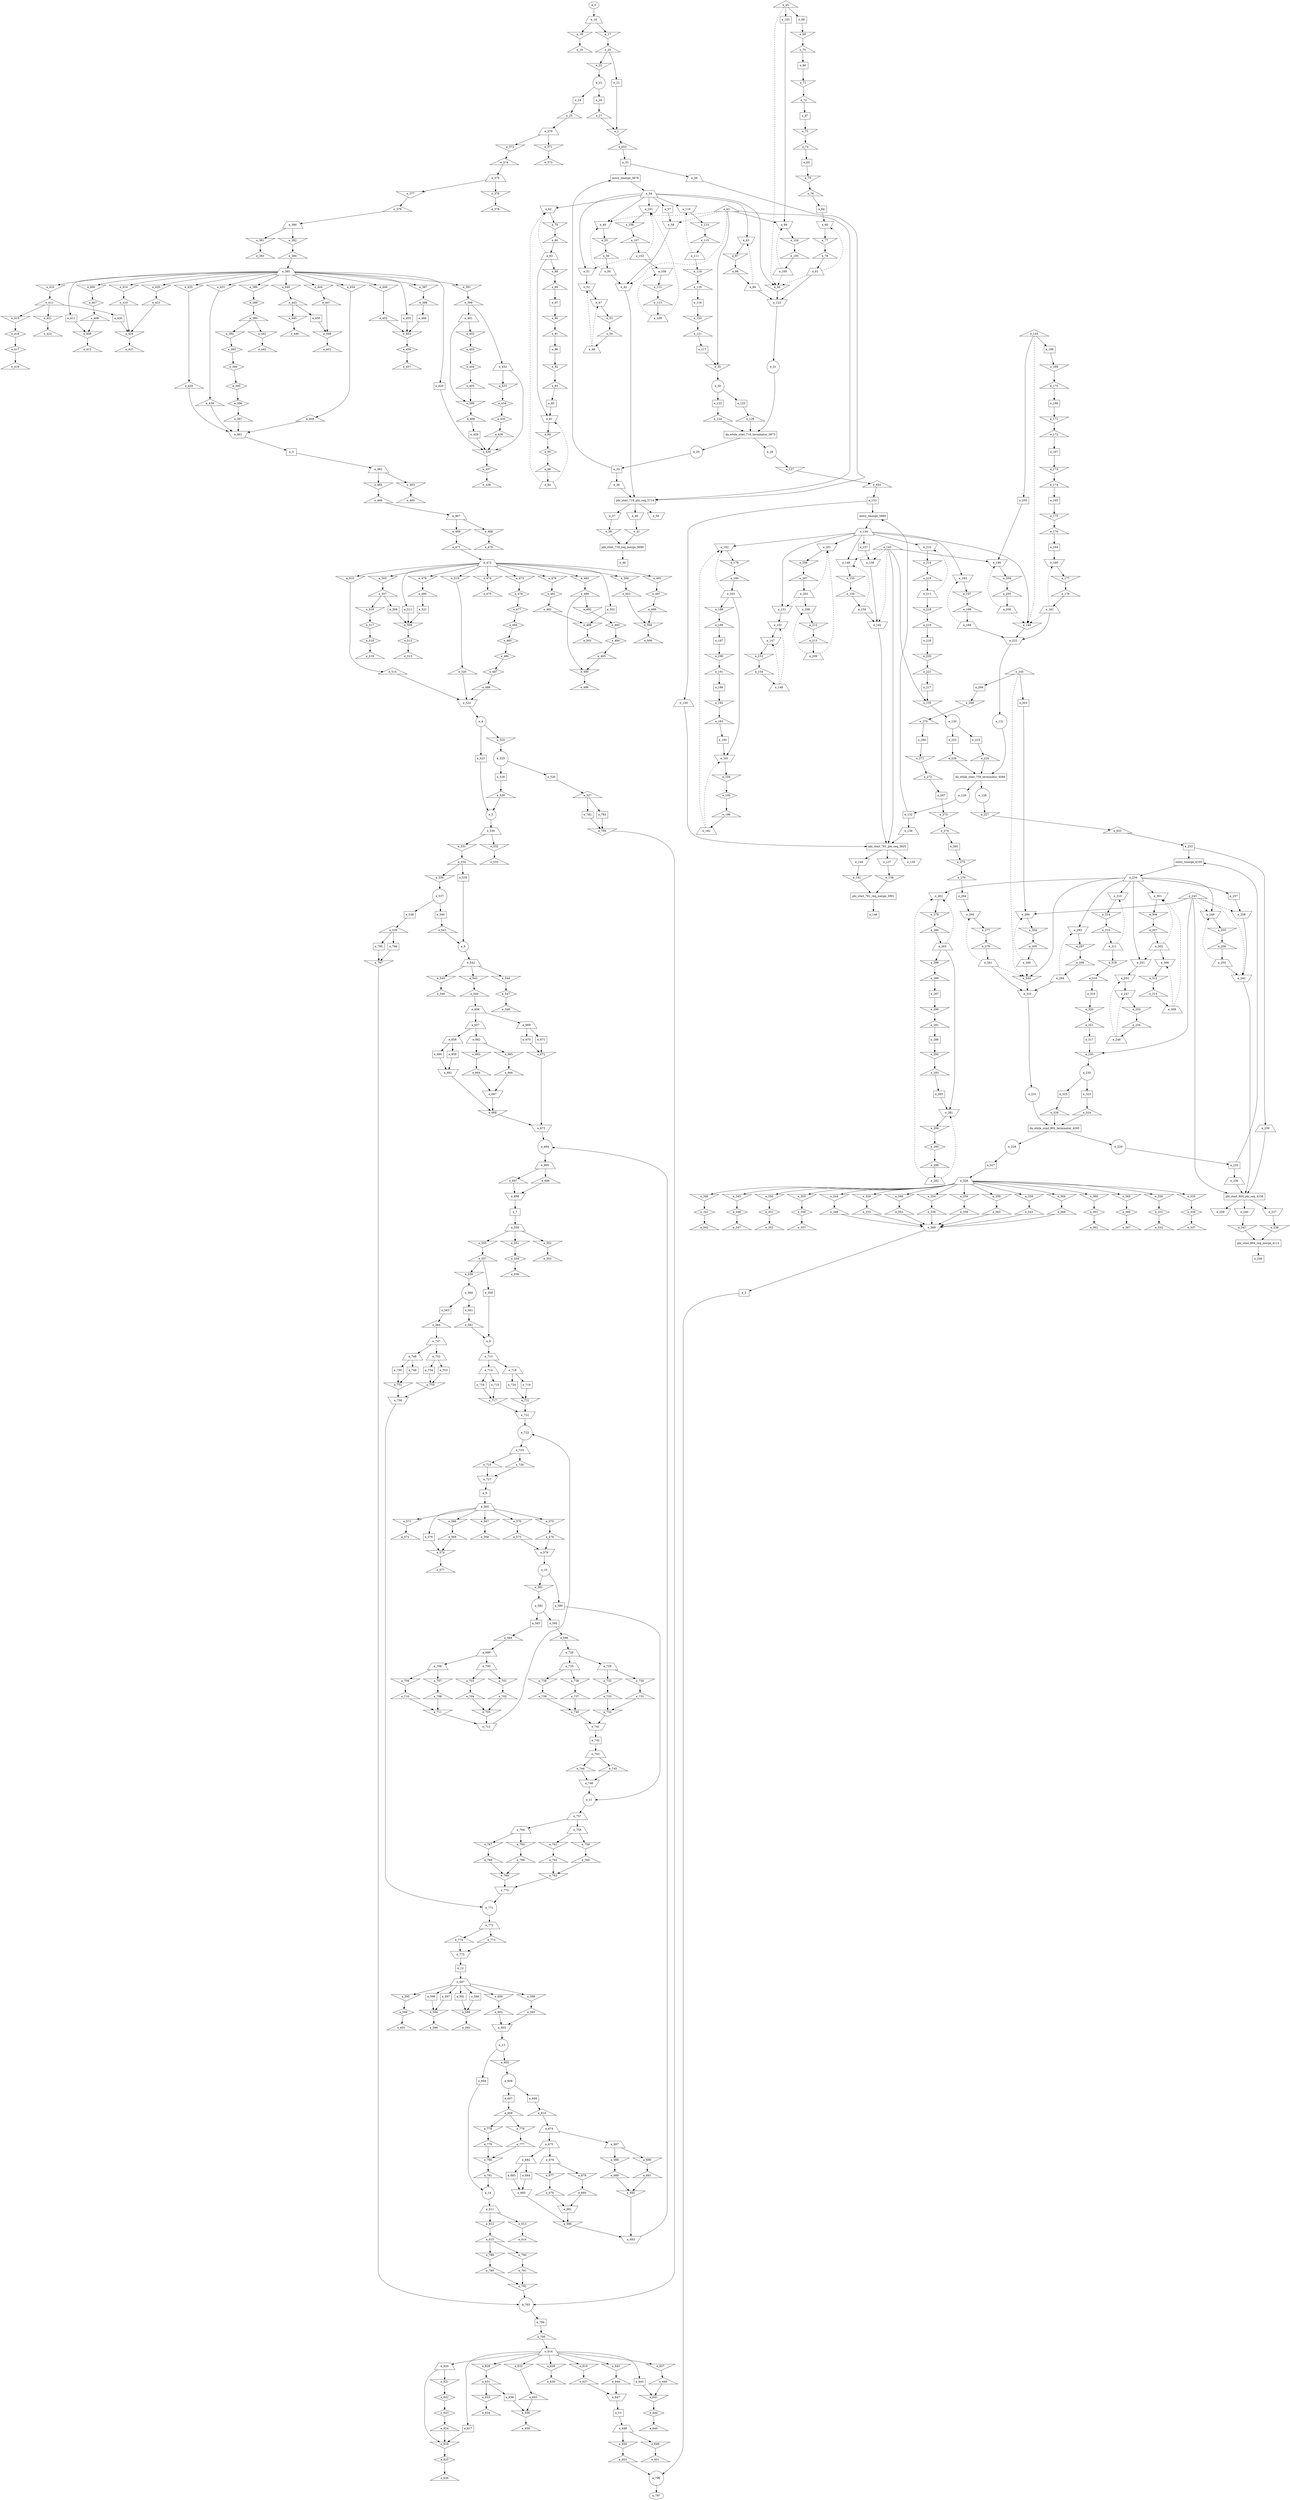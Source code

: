 digraph control_path {
  e_0: entry_node : n ;
  e_1 [shape = invtriangle];
  e_2 [shape = dot];
  e_3 [shape = dot];
  e_4 [shape = circle];
  e_5 [shape = circle];
  e_6 [shape = circle];
  e_7 [shape = dot];
  e_8 [shape = circle];
  e_9 [shape = dot];
  e_10 [shape = circle];
  e_11 [shape = circle];
  e_12 [shape = dot];
  e_13 [shape = circle];
  e_14 [shape = circle];
  e_15 [shape = dot];
  e_16 [shape = trapezium];
  e_17 [shape = invtriangle];
  e_18 [shape = invtriangle];
  e_19 [shape = triangle];
  e_20 [shape = triangle];
  e_21 [shape = dot];
  e_22 [shape = invtriangle];
  e_23 [shape = circle];
  e_24 [shape = dot];
  e_25 [shape = triangle];
  e_26 [shape = dot];
  e_27 [shape = triangle];
  e_28 [shape = circle];
  e_29 [shape = circle];
  e_30 [shape = circle];
  e_31 [shape = circle];
  e_32 [shape = dot];
  e_33 [shape = dot];
  e_34 [shape = trapezium];
  e_35 [shape = invtriangle];
  e_36 [shape = trapezium];
  e_37 [shape = invtrapezium];
  e_38 [shape = invtriangle];
  e_39 [shape = trapezium];
  e_40 [shape = invtrapezium];
  e_41 [shape = invtriangle];
  e_42 [shape = invtrapezium];
  e_43 [shape = triangle];
  e_44 [shape = invtriangle];
  e_45 [shape = triangle];
  e_46 [shape = dot];
  e_47 [shape = invtrapezium];
  e_48 [shape = trapezium];
  e_49 [shape = invtrapezium];
  e_50 [shape = trapezium];
  e_51 [shape = invtrapezium];
  e_52 [shape = invtrapezium];
  e_53 [shape = invtriangle];
  e_54 [shape = triangle];
  e_55 [shape = invtriangle];
  e_56 [shape = triangle];
  e_57 [shape = dot];
  e_58 [shape = invtrapezium];
  e_59 [shape = invtrapezium];
  e_60 [shape = invtrapezium];
  e_61 [shape = trapezium];
  e_62 [shape = invtrapezium];
  e_63 [shape = trapezium];
  e_64 [shape = dot];
  e_65 [shape = dot];
  e_66 [shape = dot];
  e_67 [shape = dot];
  e_68 [shape = dot];
  e_69 [shape = invtriangle];
  e_70 [shape = triangle];
  e_71 [shape = invtriangle];
  e_72 [shape = triangle];
  e_73 [shape = invtriangle];
  e_74 [shape = triangle];
  e_75 [shape = invtriangle];
  e_76 [shape = triangle];
  e_77 [shape = invtriangle];
  e_78 [shape = triangle];
  e_79 [shape = invtriangle];
  e_80 [shape = triangle];
  e_81 [shape = invtrapezium];
  e_82 [shape = trapezium];
  e_83 [shape = invtrapezium];
  e_84 [shape = trapezium];
  e_85 [shape = dot];
  e_86 [shape = dot];
  e_87 [shape = dot];
  e_88 [shape = invtriangle];
  e_89 [shape = triangle];
  e_90 [shape = invtriangle];
  e_91 [shape = triangle];
  e_92 [shape = invtriangle];
  e_93 [shape = triangle];
  e_94 [shape = invtriangle];
  e_95 [shape = diamond];
  e_96 [shape = triangle];
  e_97 [shape = invtriangle];
  e_98 [shape = triangle];
  e_99 [shape = invtrapezium];
  e_100 [shape = trapezium];
  e_101 [shape = invtrapezium];
  e_102 [shape = trapezium];
  e_103 [shape = dot];
  e_104 [shape = invtriangle];
  e_105 [shape = triangle];
  e_106 [shape = invtriangle];
  e_107 [shape = triangle];
  e_108 [shape = invtrapezium];
  e_109 [shape = trapezium];
  e_110 [shape = invtrapezium];
  e_111 [shape = trapezium];
  e_112 [shape = invtriangle];
  e_113 [shape = triangle];
  e_114 [shape = invtriangle];
  e_115 [shape = triangle];
  e_116 [shape = dot];
  e_117 [shape = dot];
  e_118 [shape = invtriangle];
  e_119 [shape = triangle];
  e_120 [shape = invtriangle];
  e_121 [shape = triangle];
  e_122 [shape = invtrapezium];
  e_123 [shape = dot];
  e_124 [shape = triangle];
  e_125 [shape = dot];
  e_126 [shape = triangle];
  e_127 [shape = invtriangle];
  e_128 [shape = circle];
  e_129 [shape = circle];
  e_130 [shape = circle];
  e_131 [shape = circle];
  e_132 [shape = dot];
  e_133 [shape = dot];
  e_134 [shape = trapezium];
  e_135 [shape = invtriangle];
  e_136 [shape = trapezium];
  e_137 [shape = invtrapezium];
  e_138 [shape = invtriangle];
  e_139 [shape = trapezium];
  e_140 [shape = invtrapezium];
  e_141 [shape = invtriangle];
  e_142 [shape = invtrapezium];
  e_143 [shape = triangle];
  e_144 [shape = invtriangle];
  e_145 [shape = triangle];
  e_146 [shape = dot];
  e_147 [shape = invtrapezium];
  e_148 [shape = trapezium];
  e_149 [shape = invtrapezium];
  e_150 [shape = trapezium];
  e_151 [shape = invtrapezium];
  e_152 [shape = invtrapezium];
  e_153 [shape = invtriangle];
  e_154 [shape = triangle];
  e_155 [shape = invtriangle];
  e_156 [shape = triangle];
  e_157 [shape = dot];
  e_158 [shape = invtrapezium];
  e_159 [shape = invtrapezium];
  e_160 [shape = invtrapezium];
  e_161 [shape = trapezium];
  e_162 [shape = invtrapezium];
  e_163 [shape = trapezium];
  e_164 [shape = dot];
  e_165 [shape = dot];
  e_166 [shape = dot];
  e_167 [shape = dot];
  e_168 [shape = dot];
  e_169 [shape = invtriangle];
  e_170 [shape = triangle];
  e_171 [shape = invtriangle];
  e_172 [shape = triangle];
  e_173 [shape = invtriangle];
  e_174 [shape = triangle];
  e_175 [shape = invtriangle];
  e_176 [shape = triangle];
  e_177 [shape = invtriangle];
  e_178 [shape = triangle];
  e_179 [shape = invtriangle];
  e_180 [shape = triangle];
  e_181 [shape = invtrapezium];
  e_182 [shape = trapezium];
  e_183 [shape = invtrapezium];
  e_184 [shape = trapezium];
  e_185 [shape = dot];
  e_186 [shape = dot];
  e_187 [shape = dot];
  e_188 [shape = invtriangle];
  e_189 [shape = triangle];
  e_190 [shape = invtriangle];
  e_191 [shape = triangle];
  e_192 [shape = invtriangle];
  e_193 [shape = triangle];
  e_194 [shape = invtriangle];
  e_195 [shape = diamond];
  e_196 [shape = triangle];
  e_197 [shape = invtriangle];
  e_198 [shape = triangle];
  e_199 [shape = invtrapezium];
  e_200 [shape = trapezium];
  e_201 [shape = invtrapezium];
  e_202 [shape = trapezium];
  e_203 [shape = dot];
  e_204 [shape = invtriangle];
  e_205 [shape = triangle];
  e_206 [shape = invtriangle];
  e_207 [shape = triangle];
  e_208 [shape = invtrapezium];
  e_209 [shape = trapezium];
  e_210 [shape = invtrapezium];
  e_211 [shape = trapezium];
  e_212 [shape = invtriangle];
  e_213 [shape = triangle];
  e_214 [shape = invtriangle];
  e_215 [shape = triangle];
  e_216 [shape = dot];
  e_217 [shape = dot];
  e_218 [shape = invtriangle];
  e_219 [shape = triangle];
  e_220 [shape = invtriangle];
  e_221 [shape = triangle];
  e_222 [shape = invtrapezium];
  e_223 [shape = dot];
  e_224 [shape = triangle];
  e_225 [shape = dot];
  e_226 [shape = triangle];
  e_227 [shape = invtriangle];
  e_228 [shape = circle];
  e_229 [shape = circle];
  e_230 [shape = circle];
  e_231 [shape = circle];
  e_232 [shape = dot];
  e_233 [shape = dot];
  e_234 [shape = trapezium];
  e_235 [shape = invtriangle];
  e_236 [shape = trapezium];
  e_237 [shape = invtrapezium];
  e_238 [shape = invtriangle];
  e_239 [shape = trapezium];
  e_240 [shape = invtrapezium];
  e_241 [shape = invtriangle];
  e_242 [shape = invtrapezium];
  e_243 [shape = triangle];
  e_244 [shape = invtriangle];
  e_245 [shape = triangle];
  e_246 [shape = dot];
  e_247 [shape = invtrapezium];
  e_248 [shape = trapezium];
  e_249 [shape = invtrapezium];
  e_250 [shape = trapezium];
  e_251 [shape = invtrapezium];
  e_252 [shape = invtrapezium];
  e_253 [shape = invtriangle];
  e_254 [shape = triangle];
  e_255 [shape = invtriangle];
  e_256 [shape = triangle];
  e_257 [shape = dot];
  e_258 [shape = invtrapezium];
  e_259 [shape = invtrapezium];
  e_260 [shape = invtrapezium];
  e_261 [shape = trapezium];
  e_262 [shape = invtrapezium];
  e_263 [shape = trapezium];
  e_264 [shape = dot];
  e_265 [shape = dot];
  e_266 [shape = dot];
  e_267 [shape = dot];
  e_268 [shape = dot];
  e_269 [shape = invtriangle];
  e_270 [shape = triangle];
  e_271 [shape = invtriangle];
  e_272 [shape = triangle];
  e_273 [shape = invtriangle];
  e_274 [shape = triangle];
  e_275 [shape = invtriangle];
  e_276 [shape = triangle];
  e_277 [shape = invtriangle];
  e_278 [shape = triangle];
  e_279 [shape = invtriangle];
  e_280 [shape = triangle];
  e_281 [shape = invtrapezium];
  e_282 [shape = trapezium];
  e_283 [shape = invtrapezium];
  e_284 [shape = trapezium];
  e_285 [shape = dot];
  e_286 [shape = dot];
  e_287 [shape = dot];
  e_288 [shape = invtriangle];
  e_289 [shape = triangle];
  e_290 [shape = invtriangle];
  e_291 [shape = triangle];
  e_292 [shape = invtriangle];
  e_293 [shape = triangle];
  e_294 [shape = invtriangle];
  e_295 [shape = diamond];
  e_296 [shape = triangle];
  e_297 [shape = invtriangle];
  e_298 [shape = triangle];
  e_299 [shape = invtrapezium];
  e_300 [shape = trapezium];
  e_301 [shape = invtrapezium];
  e_302 [shape = trapezium];
  e_303 [shape = dot];
  e_304 [shape = invtriangle];
  e_305 [shape = triangle];
  e_306 [shape = invtriangle];
  e_307 [shape = triangle];
  e_308 [shape = invtrapezium];
  e_309 [shape = trapezium];
  e_310 [shape = invtrapezium];
  e_311 [shape = trapezium];
  e_312 [shape = invtriangle];
  e_313 [shape = triangle];
  e_314 [shape = invtriangle];
  e_315 [shape = triangle];
  e_316 [shape = dot];
  e_317 [shape = dot];
  e_318 [shape = invtriangle];
  e_319 [shape = triangle];
  e_320 [shape = invtriangle];
  e_321 [shape = triangle];
  e_322 [shape = invtrapezium];
  e_323 [shape = dot];
  e_324 [shape = triangle];
  e_325 [shape = dot];
  e_326 [shape = triangle];
  e_327 [shape = dot];
  e_328 [shape = trapezium];
  e_329 [shape = invtriangle];
  e_330 [shape = invtriangle];
  e_331 [shape = diamond];
  e_332 [shape = triangle];
  e_333 [shape = triangle];
  e_334 [shape = invtriangle];
  e_335 [shape = invtriangle];
  e_336 [shape = diamond];
  e_337 [shape = triangle];
  e_338 [shape = triangle];
  e_339 [shape = invtriangle];
  e_340 [shape = invtriangle];
  e_341 [shape = diamond];
  e_342 [shape = triangle];
  e_343 [shape = triangle];
  e_344 [shape = invtriangle];
  e_345 [shape = invtriangle];
  e_346 [shape = diamond];
  e_347 [shape = triangle];
  e_348 [shape = triangle];
  e_349 [shape = invtriangle];
  e_350 [shape = invtriangle];
  e_351 [shape = diamond];
  e_352 [shape = triangle];
  e_353 [shape = triangle];
  e_354 [shape = invtriangle];
  e_355 [shape = invtriangle];
  e_356 [shape = diamond];
  e_357 [shape = triangle];
  e_358 [shape = triangle];
  e_359 [shape = invtriangle];
  e_360 [shape = invtriangle];
  e_361 [shape = diamond];
  e_362 [shape = triangle];
  e_363 [shape = triangle];
  e_364 [shape = invtriangle];
  e_365 [shape = invtriangle];
  e_366 [shape = diamond];
  e_367 [shape = triangle];
  e_368 [shape = triangle];
  e_369 [shape = invtrapezium];
  e_370 [shape = trapezium];
  e_371 [shape = invtriangle];
  e_372 [shape = invtriangle];
  e_373 [shape = triangle];
  e_374 [shape = triangle];
  e_375 [shape = trapezium];
  e_376 [shape = invtriangle];
  e_377 [shape = invtriangle];
  e_378 [shape = triangle];
  e_379 [shape = triangle];
  e_380 [shape = trapezium];
  e_381 [shape = invtriangle];
  e_382 [shape = invtriangle];
  e_383 [shape = triangle];
  e_384 [shape = triangle];
  e_385 [shape = trapezium];
  e_386 [shape = invtriangle];
  e_387 [shape = invtriangle];
  e_388 [shape = triangle];
  e_389 [shape = diamond];
  e_390 [shape = triangle];
  e_391 [shape = invtriangle];
  e_392 [shape = invtriangle];
  e_393 [shape = diamond];
  e_394 [shape = diamond];
  e_395 [shape = diamond];
  e_396 [shape = diamond];
  e_397 [shape = triangle];
  e_398 [shape = triangle];
  e_399 [shape = invtriangle];
  e_400 [shape = invtriangle];
  e_401 [shape = trapezium];
  e_402 [shape = invtriangle];
  e_403 [shape = diamond];
  e_404 [shape = diamond];
  e_405 [shape = triangle];
  e_406 [shape = triangle];
  e_407 [shape = diamond];
  e_408 [shape = triangle];
  e_409 [shape = invtriangle];
  e_410 [shape = invtriangle];
  e_411 [shape = dot];
  e_412 [shape = triangle];
  e_413 [shape = triangle];
  e_414 [shape = invtriangle];
  e_415 [shape = invtriangle];
  e_416 [shape = diamond];
  e_417 [shape = diamond];
  e_418 [shape = triangle];
  e_419 [shape = triangle];
  e_420 [shape = invtriangle];
  e_421 [shape = invtriangle];
  e_422 [shape = triangle];
  e_423 [shape = triangle];
  e_424 [shape = invtriangle];
  e_425 [shape = invtriangle];
  e_426 [shape = dot];
  e_427 [shape = triangle];
  e_428 [shape = triangle];
  e_429 [shape = dot];
  e_430 [shape = invtriangle];
  e_431 [shape = invtriangle];
  e_432 [shape = trapezium];
  e_433 [shape = invtriangle];
  e_434 [shape = diamond];
  e_435 [shape = diamond];
  e_436 [shape = triangle];
  e_437 [shape = diamond];
  e_438 [shape = triangle];
  e_439 [shape = triangle];
  e_440 [shape = invtriangle];
  e_441 [shape = invtriangle];
  e_442 [shape = triangle];
  e_443 [shape = triangle];
  e_444 [shape = invtriangle];
  e_445 [shape = invtriangle];
  e_446 [shape = triangle];
  e_447 [shape = triangle];
  e_448 [shape = invtriangle];
  e_449 [shape = invtriangle];
  e_450 [shape = dot];
  e_451 [shape = triangle];
  e_452 [shape = triangle];
  e_453 [shape = invtriangle];
  e_454 [shape = invtriangle];
  e_455 [shape = dot];
  e_456 [shape = diamond];
  e_457 [shape = triangle];
  e_458 [shape = triangle];
  e_459 [shape = dot];
  e_460 [shape = dot];
  e_461 [shape = invtrapezium];
  e_462 [shape = trapezium];
  e_463 [shape = invtriangle];
  e_464 [shape = invtriangle];
  e_465 [shape = triangle];
  e_466 [shape = triangle];
  e_467 [shape = trapezium];
  e_468 [shape = invtriangle];
  e_469 [shape = invtriangle];
  e_470 [shape = triangle];
  e_471 [shape = triangle];
  e_472 [shape = trapezium];
  e_473 [shape = invtriangle];
  e_474 [shape = invtriangle];
  e_475 [shape = triangle];
  e_476 [shape = diamond];
  e_477 [shape = diamond];
  e_478 [shape = invtriangle];
  e_479 [shape = invtriangle];
  e_480 [shape = triangle];
  e_481 [shape = diamond];
  e_482 [shape = triangle];
  e_483 [shape = invtriangle];
  e_484 [shape = diamond];
  e_485 [shape = diamond];
  e_486 [shape = diamond];
  e_487 [shape = diamond];
  e_488 [shape = triangle];
  e_489 [shape = triangle];
  e_490 [shape = invtriangle];
  e_491 [shape = invtriangle];
  e_492 [shape = invtriangle];
  e_493 [shape = diamond];
  e_494 [shape = diamond];
  e_495 [shape = triangle];
  e_496 [shape = triangle];
  e_497 [shape = diamond];
  e_498 [shape = triangle];
  e_499 [shape = invtriangle];
  e_500 [shape = invtriangle];
  e_501 [shape = dot];
  e_502 [shape = triangle];
  e_503 [shape = triangle];
  e_504 [shape = invtriangle];
  e_505 [shape = invtriangle];
  e_506 [shape = triangle];
  e_507 [shape = triangle];
  e_508 [shape = dot];
  e_509 [shape = invtriangle];
  e_510 [shape = invtriangle];
  e_511 [shape = dot];
  e_512 [shape = diamond];
  e_513 [shape = triangle];
  e_514 [shape = triangle];
  e_515 [shape = invtriangle];
  e_516 [shape = invtriangle];
  e_517 [shape = diamond];
  e_518 [shape = diamond];
  e_519 [shape = triangle];
  e_520 [shape = triangle];
  e_521 [shape = dot];
  e_522 [shape = invtrapezium];
  e_523 [shape = dot];
  e_524 [shape = invtriangle];
  e_525 [shape = circle];
  e_526 [shape = dot];
  e_527 [shape = triangle];
  e_528 [shape = dot];
  e_529 [shape = triangle];
  e_530 [shape = trapezium];
  e_531 [shape = invtriangle];
  e_532 [shape = invtriangle];
  e_533 [shape = triangle];
  e_534 [shape = triangle];
  e_535 [shape = dot];
  e_536 [shape = invtriangle];
  e_537 [shape = circle];
  e_538 [shape = dot];
  e_539 [shape = triangle];
  e_540 [shape = dot];
  e_541 [shape = triangle];
  e_542 [shape = trapezium];
  e_543 [shape = invtriangle];
  e_544 [shape = invtriangle];
  e_545 [shape = invtriangle];
  e_546 [shape = triangle];
  e_547 [shape = diamond];
  e_548 [shape = triangle];
  e_549 [shape = triangle];
  e_550 [shape = trapezium];
  e_551 [shape = invtriangle];
  e_552 [shape = invtriangle];
  e_553 [shape = triangle];
  e_554 [shape = diamond];
  e_555 [shape = invtriangle];
  e_556 [shape = triangle];
  e_557 [shape = triangle];
  e_558 [shape = dot];
  e_559 [shape = invtriangle];
  e_560 [shape = circle];
  e_561 [shape = dot];
  e_562 [shape = triangle];
  e_563 [shape = dot];
  e_564 [shape = triangle];
  e_565 [shape = trapezium];
  e_566 [shape = invtriangle];
  e_567 [shape = invtriangle];
  e_568 [shape = triangle];
  e_569 [shape = triangle];
  e_570 [shape = invtriangle];
  e_571 [shape = invtriangle];
  e_572 [shape = triangle];
  e_573 [shape = triangle];
  e_574 [shape = invtriangle];
  e_575 [shape = invtriangle];
  e_576 [shape = dot];
  e_577 [shape = triangle];
  e_578 [shape = triangle];
  e_579 [shape = invtrapezium];
  e_580 [shape = dot];
  e_581 [shape = invtriangle];
  e_582 [shape = circle];
  e_583 [shape = dot];
  e_584 [shape = triangle];
  e_585 [shape = dot];
  e_586 [shape = triangle];
  e_587 [shape = trapezium];
  e_588 [shape = invtriangle];
  e_589 [shape = invtriangle];
  e_590 [shape = dot];
  e_591 [shape = dot];
  e_592 [shape = triangle];
  e_593 [shape = triangle];
  e_594 [shape = invtriangle];
  e_595 [shape = invtriangle];
  e_596 [shape = dot];
  e_597 [shape = dot];
  e_598 [shape = triangle];
  e_599 [shape = diamond];
  e_600 [shape = invtriangle];
  e_601 [shape = triangle];
  e_602 [shape = triangle];
  e_603 [shape = invtrapezium];
  e_604 [shape = dot];
  e_605 [shape = invtriangle];
  e_606 [shape = circle];
  e_607 [shape = dot];
  e_608 [shape = triangle];
  e_609 [shape = dot];
  e_610 [shape = triangle];
  e_611 [shape = trapezium];
  e_612 [shape = invtriangle];
  e_613 [shape = invtriangle];
  e_614 [shape = triangle];
  e_615 [shape = triangle];
  e_616 [shape = trapezium];
  e_617 [shape = dot];
  e_618 [shape = invtriangle];
  e_619 [shape = invtriangle];
  e_620 [shape = trapezium];
  e_621 [shape = invtriangle];
  e_622 [shape = diamond];
  e_623 [shape = diamond];
  e_624 [shape = triangle];
  e_625 [shape = diamond];
  e_626 [shape = triangle];
  e_627 [shape = triangle];
  e_628 [shape = invtriangle];
  e_629 [shape = invtriangle];
  e_630 [shape = triangle];
  e_631 [shape = triangle];
  e_632 [shape = invtriangle];
  e_633 [shape = invtriangle];
  e_634 [shape = triangle];
  e_635 [shape = triangle];
  e_636 [shape = invtriangle];
  e_637 [shape = invtriangle];
  e_638 [shape = dot];
  e_639 [shape = triangle];
  e_640 [shape = triangle];
  e_641 [shape = invtriangle];
  e_642 [shape = invtriangle];
  e_643 [shape = dot];
  e_644 [shape = diamond];
  e_645 [shape = triangle];
  e_646 [shape = triangle];
  e_647 [shape = invtrapezium];
  e_648 [shape = trapezium];
  e_649 [shape = invtriangle];
  e_650 [shape = invtriangle];
  e_651 [shape = triangle];
  e_652 [shape = triangle];
  e_653 [shape = triangle];
  e_654 [shape = triangle];
  e_655 [shape = triangle];
  e_656 [shape = trapezium];
  e_657 [shape = trapezium];
  e_658 [shape = trapezium];
  e_659 [shape = dot];
  e_660 [shape = dot];
  e_661 [shape = invtrapezium];
  e_662 [shape = trapezium];
  e_663 [shape = invtriangle];
  e_664 [shape = triangle];
  e_665 [shape = invtriangle];
  e_666 [shape = triangle];
  e_667 [shape = invtrapezium];
  e_668 [shape = invtriangle];
  e_669 [shape = trapezium];
  e_670 [shape = dot];
  e_671 [shape = dot];
  e_672 [shape = invtriangle];
  e_673 [shape = invtrapezium];
  e_674 [shape = trapezium];
  e_675 [shape = trapezium];
  e_676 [shape = trapezium];
  e_677 [shape = invtriangle];
  e_678 [shape = triangle];
  e_679 [shape = invtriangle];
  e_680 [shape = triangle];
  e_681 [shape = invtrapezium];
  e_682 [shape = trapezium];
  e_683 [shape = dot];
  e_684 [shape = dot];
  e_685 [shape = invtrapezium];
  e_686 [shape = invtriangle];
  e_687 [shape = trapezium];
  e_688 [shape = invtriangle];
  e_689 [shape = triangle];
  e_690 [shape = invtriangle];
  e_691 [shape = triangle];
  e_692 [shape = invtriangle];
  e_693 [shape = invtrapezium];
  e_694 [shape = circle];
  e_695 [shape = trapezium];
  e_696 [shape = triangle];
  e_697 [shape = triangle];
  e_698 [shape = invtrapezium];
  e_699 [shape = trapezium];
  e_700 [shape = trapezium];
  e_701 [shape = invtriangle];
  e_702 [shape = triangle];
  e_703 [shape = invtriangle];
  e_704 [shape = triangle];
  e_705 [shape = invtriangle];
  e_706 [shape = trapezium];
  e_707 [shape = invtriangle];
  e_708 [shape = triangle];
  e_709 [shape = invtriangle];
  e_710 [shape = triangle];
  e_711 [shape = invtriangle];
  e_712 [shape = invtrapezium];
  e_713 [shape = trapezium];
  e_714 [shape = trapezium];
  e_715 [shape = dot];
  e_716 [shape = dot];
  e_717 [shape = invtriangle];
  e_718 [shape = trapezium];
  e_719 [shape = dot];
  e_720 [shape = dot];
  e_721 [shape = invtriangle];
  e_722 [shape = invtrapezium];
  e_723 [shape = circle];
  e_724 [shape = trapezium];
  e_725 [shape = triangle];
  e_726 [shape = triangle];
  e_727 [shape = invtrapezium];
  e_728 [shape = trapezium];
  e_729 [shape = trapezium];
  e_730 [shape = invtriangle];
  e_731 [shape = triangle];
  e_732 [shape = invtriangle];
  e_733 [shape = triangle];
  e_734 [shape = invtriangle];
  e_735 [shape = trapezium];
  e_736 [shape = invtriangle];
  e_737 [shape = triangle];
  e_738 [shape = invtriangle];
  e_739 [shape = triangle];
  e_740 [shape = invtriangle];
  e_741 [shape = invtrapezium];
  e_742 [shape = dot];
  e_743 [shape = trapezium];
  e_744 [shape = triangle];
  e_745 [shape = triangle];
  e_746 [shape = invtrapezium];
  e_747 [shape = trapezium];
  e_748 [shape = trapezium];
  e_749 [shape = dot];
  e_750 [shape = dot];
  e_751 [shape = invtriangle];
  e_752 [shape = trapezium];
  e_753 [shape = dot];
  e_754 [shape = dot];
  e_755 [shape = invtriangle];
  e_756 [shape = invtrapezium];
  e_757 [shape = trapezium];
  e_758 [shape = trapezium];
  e_759 [shape = invtriangle];
  e_760 [shape = triangle];
  e_761 [shape = invtriangle];
  e_762 [shape = triangle];
  e_763 [shape = invtriangle];
  e_764 [shape = trapezium];
  e_765 [shape = invtriangle];
  e_766 [shape = triangle];
  e_767 [shape = invtriangle];
  e_768 [shape = triangle];
  e_769 [shape = invtriangle];
  e_770 [shape = invtrapezium];
  e_771 [shape = circle];
  e_772 [shape = trapezium];
  e_773 [shape = triangle];
  e_774 [shape = triangle];
  e_775 [shape = invtrapezium];
  e_776 [shape = invtriangle];
  e_777 [shape = triangle];
  e_778 [shape = invtriangle];
  e_779 [shape = triangle];
  e_780 [shape = invtriangle];
  e_781 [shape = triangle];
  e_782 [shape = dot];
  e_783 [shape = dot];
  e_784 [shape = invtriangle];
  e_785 [shape = dot];
  e_786 [shape = dot];
  e_787 [shape = invtriangle];
  e_788 [shape = invtriangle];
  e_789 [shape = triangle];
  e_790 [shape = invtriangle];
  e_791 [shape = triangle];
  e_792 [shape = invtriangle];
  e_793 [shape = circle];
  e_794 [shape = dot];
  e_795 [shape = triangle];
  e_796 [shape = circle];
  e_797: exit_node : s ;
  e_21 -> e_1;
  e_27 -> e_1;
  e_369 -> e_2;
  e_461 -> e_3;
  e_522 -> e_4;
  e_523 -> e_5;
  e_529 -> e_5;
  e_535 -> e_6;
  e_541 -> e_6;
  e_698 -> e_7;
  e_558 -> e_8;
  e_562 -> e_8;
  e_727 -> e_9;
  e_579 -> e_10;
  e_580 -> e_11;
  e_746 -> e_11;
  e_775 -> e_12;
  e_603 -> e_13;
  e_604 -> e_14;
  e_781 -> e_14;
  e_647 -> e_15;
  e_0 -> e_16;
  e_16 -> e_17;
  e_16 -> e_18;
  e_18 -> e_19;
  e_17 -> e_20;
  e_20 -> e_21;
  e_20 -> e_22;
  e_22 -> e_23;
  e_23 -> e_24;
  e_24 -> e_25;
  e_23 -> e_26;
  e_26 -> e_27;
  e_35 -> e_30;
  e_122 -> e_31;
  e_29 -> e_32;
  e_653 -> e_33;
  e_43 -> e_35;
  e_117 -> e_35;
  e_32 -> e_36;
  e_37 -> e_38;
  e_33 -> e_39;
  e_40 -> e_41;
  e_50 -> e_42;
  e_58 -> e_42;
  e_43 -> e_42[style = dashed];
  e_34 -> e_44;
  e_45 -> e_44[style = dashed];
  e_61 -> e_44[style = dashed];
  e_100 -> e_44[style = dashed];
  e_52 -> e_47;
  e_48 -> e_47[style = dashed];
  e_54 -> e_48;
  e_34 -> e_49;
  e_43 -> e_49[style = dashed];
  e_50 -> e_49[style = dashed];
  e_56 -> e_50;
  e_34 -> e_51;
  e_102 -> e_51[style = dashed];
  e_51 -> e_52;
  e_48 -> e_52[style = dashed];
  e_47 -> e_53;
  e_53 -> e_54;
  e_49 -> e_55;
  e_55 -> e_56;
  e_34 -> e_57;
  e_57 -> e_58;
  e_43 -> e_58[style = dashed];
  e_64 -> e_60;
  e_61 -> e_60[style = dashed];
  e_78 -> e_61;
  e_34 -> e_62;
  e_63 -> e_62[style = dashed];
  e_82 -> e_62[style = dashed];
  e_80 -> e_63;
  e_76 -> e_64;
  e_74 -> e_65;
  e_70 -> e_66;
  e_72 -> e_67;
  e_45 -> e_68;
  e_68 -> e_69;
  e_69 -> e_70;
  e_66 -> e_71;
  e_71 -> e_72;
  e_67 -> e_73;
  e_73 -> e_74;
  e_65 -> e_75;
  e_75 -> e_76;
  e_60 -> e_77;
  e_77 -> e_78;
  e_62 -> e_79;
  e_79 -> e_80;
  e_63 -> e_81;
  e_85 -> e_81;
  e_82 -> e_81[style = dashed];
  e_96 -> e_82;
  e_34 -> e_83;
  e_84 -> e_83[style = dashed];
  e_98 -> e_84;
  e_93 -> e_85;
  e_91 -> e_86;
  e_89 -> e_87;
  e_63 -> e_88;
  e_88 -> e_89;
  e_87 -> e_90;
  e_90 -> e_91;
  e_86 -> e_92;
  e_92 -> e_93;
  e_81 -> e_94;
  e_94 -> e_95;
  e_95 -> e_96;
  e_83 -> e_97;
  e_97 -> e_98;
  e_43 -> e_99;
  e_103 -> e_99;
  e_100 -> e_99[style = dashed];
  e_105 -> e_100;
  e_34 -> e_101;
  e_102 -> e_101[style = dashed];
  e_109 -> e_101[style = dashed];
  e_107 -> e_102;
  e_45 -> e_103;
  e_99 -> e_104;
  e_104 -> e_105;
  e_101 -> e_106;
  e_106 -> e_107;
  e_102 -> e_108;
  e_109 -> e_108[style = dashed];
  e_113 -> e_109;
  e_34 -> e_110;
  e_111 -> e_110[style = dashed];
  e_115 -> e_111;
  e_108 -> e_112;
  e_112 -> e_113;
  e_110 -> e_114;
  e_114 -> e_115;
  e_119 -> e_116;
  e_121 -> e_117;
  e_111 -> e_118;
  e_118 -> e_119;
  e_116 -> e_120;
  e_120 -> e_121;
  e_44 -> e_122;
  e_61 -> e_122;
  e_84 -> e_122;
  e_30 -> e_123;
  e_123 -> e_124;
  e_30 -> e_125;
  e_125 -> e_126;
  e_28 -> e_127;
  e_135 -> e_130;
  e_222 -> e_131;
  e_129 -> e_132;
  e_654 -> e_133;
  e_143 -> e_135;
  e_217 -> e_135;
  e_132 -> e_136;
  e_137 -> e_138;
  e_133 -> e_139;
  e_140 -> e_141;
  e_150 -> e_142;
  e_158 -> e_142;
  e_143 -> e_142[style = dashed];
  e_134 -> e_144;
  e_145 -> e_144[style = dashed];
  e_161 -> e_144[style = dashed];
  e_200 -> e_144[style = dashed];
  e_152 -> e_147;
  e_148 -> e_147[style = dashed];
  e_154 -> e_148;
  e_134 -> e_149;
  e_143 -> e_149[style = dashed];
  e_150 -> e_149[style = dashed];
  e_156 -> e_150;
  e_134 -> e_151;
  e_202 -> e_151[style = dashed];
  e_151 -> e_152;
  e_148 -> e_152[style = dashed];
  e_147 -> e_153;
  e_153 -> e_154;
  e_149 -> e_155;
  e_155 -> e_156;
  e_134 -> e_157;
  e_157 -> e_158;
  e_143 -> e_158[style = dashed];
  e_164 -> e_160;
  e_161 -> e_160[style = dashed];
  e_178 -> e_161;
  e_134 -> e_162;
  e_163 -> e_162[style = dashed];
  e_182 -> e_162[style = dashed];
  e_180 -> e_163;
  e_176 -> e_164;
  e_174 -> e_165;
  e_170 -> e_166;
  e_172 -> e_167;
  e_145 -> e_168;
  e_168 -> e_169;
  e_169 -> e_170;
  e_166 -> e_171;
  e_171 -> e_172;
  e_167 -> e_173;
  e_173 -> e_174;
  e_165 -> e_175;
  e_175 -> e_176;
  e_160 -> e_177;
  e_177 -> e_178;
  e_162 -> e_179;
  e_179 -> e_180;
  e_163 -> e_181;
  e_185 -> e_181;
  e_182 -> e_181[style = dashed];
  e_196 -> e_182;
  e_134 -> e_183;
  e_184 -> e_183[style = dashed];
  e_198 -> e_184;
  e_193 -> e_185;
  e_191 -> e_186;
  e_189 -> e_187;
  e_163 -> e_188;
  e_188 -> e_189;
  e_187 -> e_190;
  e_190 -> e_191;
  e_186 -> e_192;
  e_192 -> e_193;
  e_181 -> e_194;
  e_194 -> e_195;
  e_195 -> e_196;
  e_183 -> e_197;
  e_197 -> e_198;
  e_143 -> e_199;
  e_203 -> e_199;
  e_200 -> e_199[style = dashed];
  e_205 -> e_200;
  e_134 -> e_201;
  e_202 -> e_201[style = dashed];
  e_209 -> e_201[style = dashed];
  e_207 -> e_202;
  e_145 -> e_203;
  e_199 -> e_204;
  e_204 -> e_205;
  e_201 -> e_206;
  e_206 -> e_207;
  e_202 -> e_208;
  e_209 -> e_208[style = dashed];
  e_213 -> e_209;
  e_134 -> e_210;
  e_211 -> e_210[style = dashed];
  e_215 -> e_211;
  e_208 -> e_212;
  e_212 -> e_213;
  e_210 -> e_214;
  e_214 -> e_215;
  e_219 -> e_216;
  e_221 -> e_217;
  e_211 -> e_218;
  e_218 -> e_219;
  e_216 -> e_220;
  e_220 -> e_221;
  e_144 -> e_222;
  e_161 -> e_222;
  e_184 -> e_222;
  e_130 -> e_223;
  e_223 -> e_224;
  e_130 -> e_225;
  e_225 -> e_226;
  e_128 -> e_227;
  e_235 -> e_230;
  e_322 -> e_231;
  e_229 -> e_232;
  e_655 -> e_233;
  e_243 -> e_235;
  e_317 -> e_235;
  e_232 -> e_236;
  e_237 -> e_238;
  e_233 -> e_239;
  e_240 -> e_241;
  e_250 -> e_242;
  e_258 -> e_242;
  e_243 -> e_242[style = dashed];
  e_234 -> e_244;
  e_245 -> e_244[style = dashed];
  e_261 -> e_244[style = dashed];
  e_300 -> e_244[style = dashed];
  e_252 -> e_247;
  e_248 -> e_247[style = dashed];
  e_254 -> e_248;
  e_234 -> e_249;
  e_243 -> e_249[style = dashed];
  e_250 -> e_249[style = dashed];
  e_256 -> e_250;
  e_234 -> e_251;
  e_302 -> e_251[style = dashed];
  e_251 -> e_252;
  e_248 -> e_252[style = dashed];
  e_247 -> e_253;
  e_253 -> e_254;
  e_249 -> e_255;
  e_255 -> e_256;
  e_234 -> e_257;
  e_257 -> e_258;
  e_243 -> e_258[style = dashed];
  e_264 -> e_260;
  e_261 -> e_260[style = dashed];
  e_278 -> e_261;
  e_234 -> e_262;
  e_263 -> e_262[style = dashed];
  e_282 -> e_262[style = dashed];
  e_280 -> e_263;
  e_276 -> e_264;
  e_274 -> e_265;
  e_270 -> e_266;
  e_272 -> e_267;
  e_245 -> e_268;
  e_268 -> e_269;
  e_269 -> e_270;
  e_266 -> e_271;
  e_271 -> e_272;
  e_267 -> e_273;
  e_273 -> e_274;
  e_265 -> e_275;
  e_275 -> e_276;
  e_260 -> e_277;
  e_277 -> e_278;
  e_262 -> e_279;
  e_279 -> e_280;
  e_263 -> e_281;
  e_285 -> e_281;
  e_282 -> e_281[style = dashed];
  e_296 -> e_282;
  e_234 -> e_283;
  e_284 -> e_283[style = dashed];
  e_298 -> e_284;
  e_293 -> e_285;
  e_291 -> e_286;
  e_289 -> e_287;
  e_263 -> e_288;
  e_288 -> e_289;
  e_287 -> e_290;
  e_290 -> e_291;
  e_286 -> e_292;
  e_292 -> e_293;
  e_281 -> e_294;
  e_294 -> e_295;
  e_295 -> e_296;
  e_283 -> e_297;
  e_297 -> e_298;
  e_243 -> e_299;
  e_303 -> e_299;
  e_300 -> e_299[style = dashed];
  e_305 -> e_300;
  e_234 -> e_301;
  e_302 -> e_301[style = dashed];
  e_309 -> e_301[style = dashed];
  e_307 -> e_302;
  e_245 -> e_303;
  e_299 -> e_304;
  e_304 -> e_305;
  e_301 -> e_306;
  e_306 -> e_307;
  e_302 -> e_308;
  e_309 -> e_308[style = dashed];
  e_313 -> e_309;
  e_234 -> e_310;
  e_311 -> e_310[style = dashed];
  e_315 -> e_311;
  e_308 -> e_312;
  e_312 -> e_313;
  e_310 -> e_314;
  e_314 -> e_315;
  e_319 -> e_316;
  e_321 -> e_317;
  e_311 -> e_318;
  e_318 -> e_319;
  e_316 -> e_320;
  e_320 -> e_321;
  e_244 -> e_322;
  e_261 -> e_322;
  e_284 -> e_322;
  e_230 -> e_323;
  e_323 -> e_324;
  e_230 -> e_325;
  e_325 -> e_326;
  e_228 -> e_327;
  e_327 -> e_328;
  e_328 -> e_329;
  e_328 -> e_330;
  e_330 -> e_331;
  e_331 -> e_332;
  e_329 -> e_333;
  e_328 -> e_334;
  e_328 -> e_335;
  e_335 -> e_336;
  e_336 -> e_337;
  e_334 -> e_338;
  e_328 -> e_339;
  e_328 -> e_340;
  e_340 -> e_341;
  e_341 -> e_342;
  e_339 -> e_343;
  e_328 -> e_344;
  e_328 -> e_345;
  e_345 -> e_346;
  e_346 -> e_347;
  e_344 -> e_348;
  e_328 -> e_349;
  e_328 -> e_350;
  e_350 -> e_351;
  e_351 -> e_352;
  e_349 -> e_353;
  e_328 -> e_354;
  e_328 -> e_355;
  e_355 -> e_356;
  e_356 -> e_357;
  e_354 -> e_358;
  e_328 -> e_359;
  e_328 -> e_360;
  e_360 -> e_361;
  e_361 -> e_362;
  e_359 -> e_363;
  e_328 -> e_364;
  e_328 -> e_365;
  e_365 -> e_366;
  e_366 -> e_367;
  e_364 -> e_368;
  e_333 -> e_369;
  e_338 -> e_369;
  e_343 -> e_369;
  e_348 -> e_369;
  e_353 -> e_369;
  e_358 -> e_369;
  e_363 -> e_369;
  e_368 -> e_369;
  e_25 -> e_370;
  e_370 -> e_371;
  e_370 -> e_372;
  e_371 -> e_373;
  e_372 -> e_374;
  e_374 -> e_375;
  e_375 -> e_376;
  e_375 -> e_377;
  e_376 -> e_378;
  e_377 -> e_379;
  e_379 -> e_380;
  e_380 -> e_381;
  e_380 -> e_382;
  e_381 -> e_383;
  e_382 -> e_384;
  e_384 -> e_385;
  e_385 -> e_386;
  e_385 -> e_387;
  e_387 -> e_388;
  e_386 -> e_389;
  e_389 -> e_390;
  e_385 -> e_391;
  e_390 -> e_392;
  e_392 -> e_393;
  e_393 -> e_394;
  e_394 -> e_395;
  e_395 -> e_396;
  e_396 -> e_397;
  e_391 -> e_398;
  e_401 -> e_399;
  e_405 -> e_399;
  e_385 -> e_400;
  e_398 -> e_401;
  e_401 -> e_402;
  e_402 -> e_403;
  e_403 -> e_404;
  e_404 -> e_405;
  e_399 -> e_406;
  e_400 -> e_407;
  e_407 -> e_408;
  e_408 -> e_409;
  e_411 -> e_409;
  e_385 -> e_410;
  e_385 -> e_411;
  e_409 -> e_412;
  e_410 -> e_413;
  e_385 -> e_414;
  e_413 -> e_415;
  e_415 -> e_416;
  e_416 -> e_417;
  e_417 -> e_418;
  e_414 -> e_419;
  e_385 -> e_420;
  e_413 -> e_421;
  e_421 -> e_422;
  e_420 -> e_423;
  e_419 -> e_424;
  e_423 -> e_424;
  e_426 -> e_424;
  e_385 -> e_425;
  e_413 -> e_426;
  e_424 -> e_427;
  e_425 -> e_428;
  e_385 -> e_429;
  e_429 -> e_430;
  e_432 -> e_430;
  e_436 -> e_430;
  e_459 -> e_430;
  e_385 -> e_431;
  e_398 -> e_432;
  e_432 -> e_433;
  e_433 -> e_434;
  e_434 -> e_435;
  e_435 -> e_436;
  e_430 -> e_437;
  e_437 -> e_438;
  e_431 -> e_439;
  e_385 -> e_440;
  e_390 -> e_441;
  e_441 -> e_442;
  e_440 -> e_443;
  e_385 -> e_444;
  e_443 -> e_445;
  e_445 -> e_446;
  e_444 -> e_447;
  e_447 -> e_448;
  e_450 -> e_448;
  e_385 -> e_449;
  e_443 -> e_450;
  e_448 -> e_451;
  e_449 -> e_452;
  e_452 -> e_453;
  e_455 -> e_453;
  e_460 -> e_453;
  e_385 -> e_454;
  e_385 -> e_455;
  e_453 -> e_456;
  e_456 -> e_457;
  e_454 -> e_458;
  e_406 -> e_459;
  e_388 -> e_460;
  e_397 -> e_461;
  e_428 -> e_461;
  e_439 -> e_461;
  e_458 -> e_461;
  e_3 -> e_462;
  e_462 -> e_463;
  e_462 -> e_464;
  e_463 -> e_465;
  e_464 -> e_466;
  e_466 -> e_467;
  e_467 -> e_468;
  e_467 -> e_469;
  e_468 -> e_470;
  e_469 -> e_471;
  e_471 -> e_472;
  e_472 -> e_473;
  e_472 -> e_474;
  e_474 -> e_475;
  e_473 -> e_476;
  e_476 -> e_477;
  e_472 -> e_478;
  e_472 -> e_479;
  e_479 -> e_480;
  e_478 -> e_481;
  e_481 -> e_482;
  e_472 -> e_483;
  e_477 -> e_484;
  e_484 -> e_485;
  e_485 -> e_486;
  e_486 -> e_487;
  e_487 -> e_488;
  e_483 -> e_489;
  e_489 -> e_490;
  e_495 -> e_490;
  e_472 -> e_491;
  e_489 -> e_492;
  e_492 -> e_493;
  e_493 -> e_494;
  e_494 -> e_495;
  e_490 -> e_496;
  e_491 -> e_497;
  e_497 -> e_498;
  e_482 -> e_499;
  e_501 -> e_499;
  e_472 -> e_500;
  e_472 -> e_501;
  e_499 -> e_502;
  e_500 -> e_503;
  e_498 -> e_504;
  e_503 -> e_504;
  e_472 -> e_505;
  e_504 -> e_506;
  e_505 -> e_507;
  e_507 -> e_508;
  e_508 -> e_509;
  e_511 -> e_509;
  e_521 -> e_509;
  e_472 -> e_510;
  e_472 -> e_511;
  e_509 -> e_512;
  e_512 -> e_513;
  e_510 -> e_514;
  e_472 -> e_515;
  e_507 -> e_516;
  e_516 -> e_517;
  e_517 -> e_518;
  e_518 -> e_519;
  e_515 -> e_520;
  e_480 -> e_521;
  e_488 -> e_522;
  e_514 -> e_522;
  e_520 -> e_522;
  e_4 -> e_523;
  e_4 -> e_524;
  e_524 -> e_525;
  e_525 -> e_526;
  e_526 -> e_527;
  e_525 -> e_528;
  e_528 -> e_529;
  e_5 -> e_530;
  e_530 -> e_531;
  e_530 -> e_532;
  e_532 -> e_533;
  e_531 -> e_534;
  e_534 -> e_535;
  e_534 -> e_536;
  e_536 -> e_537;
  e_537 -> e_538;
  e_538 -> e_539;
  e_537 -> e_540;
  e_540 -> e_541;
  e_6 -> e_542;
  e_542 -> e_543;
  e_542 -> e_544;
  e_542 -> e_545;
  e_545 -> e_546;
  e_544 -> e_547;
  e_547 -> e_548;
  e_543 -> e_549;
  e_7 -> e_550;
  e_550 -> e_551;
  e_550 -> e_552;
  e_552 -> e_553;
  e_551 -> e_554;
  e_550 -> e_555;
  e_554 -> e_556;
  e_555 -> e_557;
  e_557 -> e_558;
  e_557 -> e_559;
  e_559 -> e_560;
  e_560 -> e_561;
  e_561 -> e_562;
  e_560 -> e_563;
  e_563 -> e_564;
  e_9 -> e_565;
  e_565 -> e_566;
  e_565 -> e_567;
  e_567 -> e_568;
  e_566 -> e_569;
  e_565 -> e_570;
  e_565 -> e_571;
  e_571 -> e_572;
  e_570 -> e_573;
  e_569 -> e_574;
  e_576 -> e_574;
  e_565 -> e_575;
  e_565 -> e_576;
  e_574 -> e_577;
  e_575 -> e_578;
  e_573 -> e_579;
  e_578 -> e_579;
  e_10 -> e_580;
  e_10 -> e_581;
  e_581 -> e_582;
  e_582 -> e_583;
  e_583 -> e_584;
  e_582 -> e_585;
  e_585 -> e_586;
  e_12 -> e_587;
  e_590 -> e_588;
  e_591 -> e_588;
  e_587 -> e_589;
  e_587 -> e_590;
  e_587 -> e_591;
  e_588 -> e_592;
  e_589 -> e_593;
  e_596 -> e_594;
  e_597 -> e_594;
  e_587 -> e_595;
  e_587 -> e_596;
  e_587 -> e_597;
  e_594 -> e_598;
  e_595 -> e_599;
  e_587 -> e_600;
  e_599 -> e_601;
  e_600 -> e_602;
  e_593 -> e_603;
  e_602 -> e_603;
  e_13 -> e_604;
  e_13 -> e_605;
  e_605 -> e_606;
  e_606 -> e_607;
  e_607 -> e_608;
  e_606 -> e_609;
  e_609 -> e_610;
  e_14 -> e_611;
  e_611 -> e_612;
  e_611 -> e_613;
  e_613 -> e_614;
  e_612 -> e_615;
  e_795 -> e_616;
  e_616 -> e_617;
  e_617 -> e_618;
  e_620 -> e_618;
  e_624 -> e_618;
  e_616 -> e_619;
  e_616 -> e_620;
  e_620 -> e_621;
  e_621 -> e_622;
  e_622 -> e_623;
  e_623 -> e_624;
  e_618 -> e_625;
  e_625 -> e_626;
  e_619 -> e_627;
  e_616 -> e_628;
  e_616 -> e_629;
  e_629 -> e_630;
  e_628 -> e_631;
  e_616 -> e_632;
  e_631 -> e_633;
  e_633 -> e_634;
  e_632 -> e_635;
  e_635 -> e_636;
  e_638 -> e_636;
  e_616 -> e_637;
  e_631 -> e_638;
  e_636 -> e_639;
  e_637 -> e_640;
  e_640 -> e_641;
  e_643 -> e_641;
  e_616 -> e_642;
  e_616 -> e_643;
  e_641 -> e_644;
  e_644 -> e_645;
  e_642 -> e_646;
  e_627 -> e_647;
  e_646 -> e_647;
  e_15 -> e_648;
  e_648 -> e_649;
  e_648 -> e_650;
  e_649 -> e_651;
  e_650 -> e_652;
  e_1 -> e_653;
  e_127 -> e_654;
  e_227 -> e_655;
  e_549 -> e_656;
  e_656 -> e_657;
  e_657 -> e_658;
  e_658 -> e_659;
  e_658 -> e_660;
  e_659 -> e_661;
  e_660 -> e_661;
  e_657 -> e_662;
  e_662 -> e_663;
  e_663 -> e_664;
  e_662 -> e_665;
  e_665 -> e_666;
  e_664 -> e_667;
  e_666 -> e_667;
  e_661 -> e_668;
  e_667 -> e_668;
  e_656 -> e_669;
  e_669 -> e_670;
  e_669 -> e_671;
  e_670 -> e_672;
  e_671 -> e_672;
  e_668 -> e_673;
  e_672 -> e_673;
  e_610 -> e_674;
  e_674 -> e_675;
  e_675 -> e_676;
  e_676 -> e_677;
  e_677 -> e_678;
  e_676 -> e_679;
  e_679 -> e_680;
  e_678 -> e_681;
  e_680 -> e_681;
  e_675 -> e_682;
  e_682 -> e_683;
  e_682 -> e_684;
  e_683 -> e_685;
  e_684 -> e_685;
  e_681 -> e_686;
  e_685 -> e_686;
  e_674 -> e_687;
  e_687 -> e_688;
  e_688 -> e_689;
  e_687 -> e_690;
  e_690 -> e_691;
  e_689 -> e_692;
  e_691 -> e_692;
  e_686 -> e_693;
  e_692 -> e_693;
  e_673 -> e_694;
  e_693 -> e_694;
  e_694 -> e_695;
  e_695 -> e_696;
  e_695 -> e_697;
  e_696 -> e_698;
  e_697 -> e_698;
  e_584 -> e_699;
  e_699 -> e_700;
  e_700 -> e_701;
  e_701 -> e_702;
  e_700 -> e_703;
  e_703 -> e_704;
  e_702 -> e_705;
  e_704 -> e_705;
  e_699 -> e_706;
  e_706 -> e_707;
  e_707 -> e_708;
  e_706 -> e_709;
  e_709 -> e_710;
  e_708 -> e_711;
  e_710 -> e_711;
  e_705 -> e_712;
  e_711 -> e_712;
  e_8 -> e_713;
  e_713 -> e_714;
  e_714 -> e_715;
  e_714 -> e_716;
  e_715 -> e_717;
  e_716 -> e_717;
  e_713 -> e_718;
  e_718 -> e_719;
  e_718 -> e_720;
  e_719 -> e_721;
  e_720 -> e_721;
  e_717 -> e_722;
  e_721 -> e_722;
  e_712 -> e_723;
  e_722 -> e_723;
  e_723 -> e_724;
  e_724 -> e_725;
  e_724 -> e_726;
  e_725 -> e_727;
  e_726 -> e_727;
  e_586 -> e_728;
  e_728 -> e_729;
  e_729 -> e_730;
  e_730 -> e_731;
  e_729 -> e_732;
  e_732 -> e_733;
  e_731 -> e_734;
  e_733 -> e_734;
  e_728 -> e_735;
  e_735 -> e_736;
  e_736 -> e_737;
  e_735 -> e_738;
  e_738 -> e_739;
  e_737 -> e_740;
  e_739 -> e_740;
  e_734 -> e_741;
  e_740 -> e_741;
  e_741 -> e_742;
  e_742 -> e_743;
  e_743 -> e_744;
  e_743 -> e_745;
  e_744 -> e_746;
  e_745 -> e_746;
  e_564 -> e_747;
  e_747 -> e_748;
  e_748 -> e_749;
  e_748 -> e_750;
  e_749 -> e_751;
  e_750 -> e_751;
  e_747 -> e_752;
  e_752 -> e_753;
  e_752 -> e_754;
  e_753 -> e_755;
  e_754 -> e_755;
  e_751 -> e_756;
  e_755 -> e_756;
  e_11 -> e_757;
  e_757 -> e_758;
  e_758 -> e_759;
  e_759 -> e_760;
  e_758 -> e_761;
  e_761 -> e_762;
  e_760 -> e_763;
  e_762 -> e_763;
  e_757 -> e_764;
  e_764 -> e_765;
  e_765 -> e_766;
  e_764 -> e_767;
  e_767 -> e_768;
  e_766 -> e_769;
  e_768 -> e_769;
  e_763 -> e_770;
  e_769 -> e_770;
  e_756 -> e_771;
  e_770 -> e_771;
  e_771 -> e_772;
  e_772 -> e_773;
  e_772 -> e_774;
  e_773 -> e_775;
  e_774 -> e_775;
  e_608 -> e_776;
  e_776 -> e_777;
  e_608 -> e_778;
  e_778 -> e_779;
  e_777 -> e_780;
  e_779 -> e_780;
  e_780 -> e_781;
  e_527 -> e_782;
  e_527 -> e_783;
  e_782 -> e_784;
  e_783 -> e_784;
  e_539 -> e_785;
  e_539 -> e_786;
  e_785 -> e_787;
  e_786 -> e_787;
  e_615 -> e_788;
  e_788 -> e_789;
  e_615 -> e_790;
  e_790 -> e_791;
  e_789 -> e_792;
  e_791 -> e_792;
  e_784 -> e_793;
  e_787 -> e_793;
  e_792 -> e_793;
  e_793 -> e_794;
  e_794 -> e_795;
  e_2 -> e_796;
  e_652 -> e_796;
  e_796 -> e_797;
  do_while_stmt_759_terminator_4084 [shape=rectangle];
e_131 -> do_while_stmt_759_terminator_4084;
e_226 -> do_while_stmt_759_terminator_4084;
e_224 -> do_while_stmt_759_terminator_4084;
do_while_stmt_759_terminator_4084 -> e_129;
do_while_stmt_759_terminator_4084 -> e_128;
  phi_stmt_761_phi_seq_3925 [shape=rectangle];
e_136 -> phi_stmt_761_phi_seq_3925;
phi_stmt_761_phi_seq_3925 -> e_137;
e_139 -> phi_stmt_761_phi_seq_3925;
phi_stmt_761_phi_seq_3925 -> e_140;
e_142 -> phi_stmt_761_phi_seq_3925;
e_143 -> phi_stmt_761_phi_seq_3925;
phi_stmt_761_phi_seq_3925 -> e_159;
entry_tmerge_3889 [shape = rectangle]; 
e_132 -> entry_tmerge_3889;
e_133 -> entry_tmerge_3889;
entry_tmerge_3889 -> e_134;
phi_stmt_761_req_merge_3901 [shape = rectangle]; 
e_141 -> phi_stmt_761_req_merge_3901;
e_138 -> phi_stmt_761_req_merge_3901;
phi_stmt_761_req_merge_3901 -> e_146;
  do_while_stmt_716_terminator_3873 [shape=rectangle];
e_31 -> do_while_stmt_716_terminator_3873;
e_126 -> do_while_stmt_716_terminator_3873;
e_124 -> do_while_stmt_716_terminator_3873;
do_while_stmt_716_terminator_3873 -> e_29;
do_while_stmt_716_terminator_3873 -> e_28;
  phi_stmt_718_phi_seq_3714 [shape=rectangle];
e_36 -> phi_stmt_718_phi_seq_3714;
phi_stmt_718_phi_seq_3714 -> e_37;
e_39 -> phi_stmt_718_phi_seq_3714;
phi_stmt_718_phi_seq_3714 -> e_40;
e_42 -> phi_stmt_718_phi_seq_3714;
e_43 -> phi_stmt_718_phi_seq_3714;
phi_stmt_718_phi_seq_3714 -> e_59;
entry_tmerge_3678 [shape = rectangle]; 
e_32 -> entry_tmerge_3678;
e_33 -> entry_tmerge_3678;
entry_tmerge_3678 -> e_34;
phi_stmt_718_req_merge_3690 [shape = rectangle]; 
e_41 -> phi_stmt_718_req_merge_3690;
e_38 -> phi_stmt_718_req_merge_3690;
phi_stmt_718_req_merge_3690 -> e_46;
  do_while_stmt_802_terminator_4295 [shape=rectangle];
e_231 -> do_while_stmt_802_terminator_4295;
e_326 -> do_while_stmt_802_terminator_4295;
e_324 -> do_while_stmt_802_terminator_4295;
do_while_stmt_802_terminator_4295 -> e_229;
do_while_stmt_802_terminator_4295 -> e_228;
  phi_stmt_804_phi_seq_4136 [shape=rectangle];
e_236 -> phi_stmt_804_phi_seq_4136;
phi_stmt_804_phi_seq_4136 -> e_237;
e_239 -> phi_stmt_804_phi_seq_4136;
phi_stmt_804_phi_seq_4136 -> e_240;
e_242 -> phi_stmt_804_phi_seq_4136;
e_243 -> phi_stmt_804_phi_seq_4136;
phi_stmt_804_phi_seq_4136 -> e_259;
entry_tmerge_4100 [shape = rectangle]; 
e_232 -> entry_tmerge_4100;
e_233 -> entry_tmerge_4100;
entry_tmerge_4100 -> e_234;
phi_stmt_804_req_merge_4112 [shape = rectangle]; 
e_241 -> phi_stmt_804_req_merge_4112;
e_238 -> phi_stmt_804_req_merge_4112;
phi_stmt_804_req_merge_4112 -> e_246;
}

